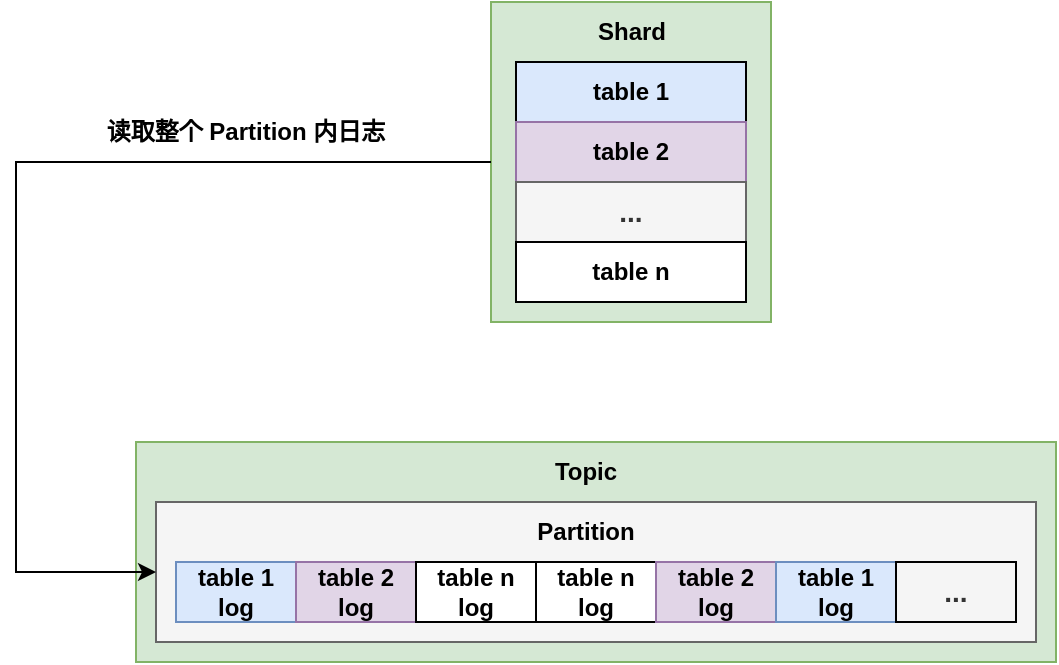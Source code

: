 <mxfile version="21.6.2" type="github">
  <diagram name="第 1 页" id="0GmFkMgzQ_L441JELKV-">
    <mxGraphModel dx="1256" dy="571" grid="1" gridSize="10" guides="1" tooltips="1" connect="1" arrows="1" fold="1" page="1" pageScale="1" pageWidth="827" pageHeight="1169" math="0" shadow="0">
      <root>
        <mxCell id="0" />
        <mxCell id="1" parent="0" />
        <mxCell id="h_qhhmiyR77sU7VeCdeQ-77" value="" style="rounded=0;whiteSpace=wrap;html=1;fillColor=#d5e8d4;strokeColor=#82b366;fontStyle=1" vertex="1" parent="1">
          <mxGeometry x="387.5" y="90" width="140" height="160" as="geometry" />
        </mxCell>
        <mxCell id="h_qhhmiyR77sU7VeCdeQ-78" value="" style="rounded=0;whiteSpace=wrap;html=1;fillColor=#d5e8d4;strokeColor=#82b366;fontStyle=1" vertex="1" parent="1">
          <mxGeometry x="210" y="310" width="460" height="110" as="geometry" />
        </mxCell>
        <mxCell id="h_qhhmiyR77sU7VeCdeQ-79" value="" style="rounded=0;whiteSpace=wrap;html=1;fillColor=#f5f5f5;strokeColor=#666666;fontColor=#333333;fontStyle=1" vertex="1" parent="1">
          <mxGeometry x="220" y="340" width="440" height="70" as="geometry" />
        </mxCell>
        <mxCell id="h_qhhmiyR77sU7VeCdeQ-80" value="table 1 log" style="rounded=0;whiteSpace=wrap;html=1;labelBackgroundColor=none;fillColor=#dae8fc;strokeColor=#6c8ebf;fontStyle=1" vertex="1" parent="1">
          <mxGeometry x="230" y="370" width="60" height="30" as="geometry" />
        </mxCell>
        <mxCell id="h_qhhmiyR77sU7VeCdeQ-81" value="table 2 log" style="rounded=0;whiteSpace=wrap;html=1;labelBackgroundColor=none;fillColor=#e1d5e7;strokeColor=#9673a6;fontStyle=1" vertex="1" parent="1">
          <mxGeometry x="290" y="370" width="60" height="30" as="geometry" />
        </mxCell>
        <mxCell id="h_qhhmiyR77sU7VeCdeQ-82" value="table n log" style="rounded=0;whiteSpace=wrap;html=1;labelBackgroundColor=none;fontStyle=1" vertex="1" parent="1">
          <mxGeometry x="350" y="370" width="60" height="30" as="geometry" />
        </mxCell>
        <mxCell id="h_qhhmiyR77sU7VeCdeQ-83" value="table n log" style="rounded=0;whiteSpace=wrap;html=1;labelBackgroundColor=none;fontStyle=1" vertex="1" parent="1">
          <mxGeometry x="410" y="370" width="60" height="30" as="geometry" />
        </mxCell>
        <mxCell id="h_qhhmiyR77sU7VeCdeQ-84" value="table 2 log" style="rounded=0;whiteSpace=wrap;html=1;labelBackgroundColor=none;fillColor=#e1d5e7;strokeColor=#9673a6;fontStyle=1" vertex="1" parent="1">
          <mxGeometry x="470" y="370" width="60" height="30" as="geometry" />
        </mxCell>
        <mxCell id="h_qhhmiyR77sU7VeCdeQ-85" value="table 1 log" style="rounded=0;whiteSpace=wrap;html=1;labelBackgroundColor=none;fillColor=#dae8fc;strokeColor=#6c8ebf;fontStyle=1" vertex="1" parent="1">
          <mxGeometry x="530" y="370" width="60" height="30" as="geometry" />
        </mxCell>
        <mxCell id="h_qhhmiyR77sU7VeCdeQ-86" value="&lt;span&gt;&lt;font style=&quot;font-size: 14px;&quot;&gt;...&lt;/font&gt;&lt;/span&gt;" style="rounded=0;whiteSpace=wrap;html=1;labelBackgroundColor=none;fillColor=#f5f5f5;strokeColor=#000000;fontColor=#333333;fontStyle=1" vertex="1" parent="1">
          <mxGeometry x="590" y="370" width="60" height="30" as="geometry" />
        </mxCell>
        <mxCell id="h_qhhmiyR77sU7VeCdeQ-87" value="Partition" style="text;html=1;strokeColor=none;fillColor=none;align=center;verticalAlign=middle;whiteSpace=wrap;rounded=0;fontStyle=1" vertex="1" parent="1">
          <mxGeometry x="405" y="340" width="60" height="30" as="geometry" />
        </mxCell>
        <mxCell id="h_qhhmiyR77sU7VeCdeQ-88" value="Topic" style="text;html=1;strokeColor=none;fillColor=none;align=center;verticalAlign=middle;whiteSpace=wrap;rounded=0;fontStyle=1" vertex="1" parent="1">
          <mxGeometry x="405" y="310" width="60" height="30" as="geometry" />
        </mxCell>
        <mxCell id="h_qhhmiyR77sU7VeCdeQ-89" value="读取整个 Partition 内日志" style="text;html=1;strokeColor=none;fillColor=none;align=center;verticalAlign=middle;whiteSpace=wrap;rounded=0;fontStyle=1" vertex="1" parent="1">
          <mxGeometry x="190" y="140" width="150" height="30" as="geometry" />
        </mxCell>
        <mxCell id="h_qhhmiyR77sU7VeCdeQ-90" style="edgeStyle=orthogonalEdgeStyle;rounded=0;orthogonalLoop=1;jettySize=auto;html=1;exitX=0;exitY=0.5;exitDx=0;exitDy=0;entryX=0;entryY=0.5;entryDx=0;entryDy=0;fontStyle=1" edge="1" parent="1" source="h_qhhmiyR77sU7VeCdeQ-77" target="h_qhhmiyR77sU7VeCdeQ-79">
          <mxGeometry relative="1" as="geometry">
            <Array as="points">
              <mxPoint x="150" y="170" />
              <mxPoint x="150" y="375" />
            </Array>
          </mxGeometry>
        </mxCell>
        <mxCell id="h_qhhmiyR77sU7VeCdeQ-91" value="table 1" style="rounded=0;whiteSpace=wrap;html=1;fillColor=#dae8fc;strokeColor=#000000;fontStyle=1" vertex="1" parent="1">
          <mxGeometry x="400" y="120" width="115" height="30" as="geometry" />
        </mxCell>
        <mxCell id="h_qhhmiyR77sU7VeCdeQ-93" value="table 2" style="rounded=0;whiteSpace=wrap;html=1;fillColor=#e1d5e7;strokeColor=#9673a6;fontStyle=1" vertex="1" parent="1">
          <mxGeometry x="400" y="150" width="115" height="30" as="geometry" />
        </mxCell>
        <mxCell id="h_qhhmiyR77sU7VeCdeQ-94" value="&lt;font style=&quot;font-size: 14px;&quot;&gt;&lt;span&gt;...&lt;/span&gt;&lt;/font&gt;" style="rounded=0;whiteSpace=wrap;html=1;fillColor=#f5f5f5;strokeColor=#666666;fontColor=#333333;fontStyle=1" vertex="1" parent="1">
          <mxGeometry x="400" y="180" width="115" height="30" as="geometry" />
        </mxCell>
        <mxCell id="h_qhhmiyR77sU7VeCdeQ-96" value="table n" style="rounded=0;whiteSpace=wrap;html=1;fontStyle=1" vertex="1" parent="1">
          <mxGeometry x="400" y="210" width="115" height="30" as="geometry" />
        </mxCell>
        <mxCell id="h_qhhmiyR77sU7VeCdeQ-97" value="Shard" style="text;html=1;strokeColor=none;fillColor=none;align=center;verticalAlign=middle;whiteSpace=wrap;rounded=0;fontStyle=1" vertex="1" parent="1">
          <mxGeometry x="428" y="90" width="60" height="30" as="geometry" />
        </mxCell>
      </root>
    </mxGraphModel>
  </diagram>
</mxfile>
